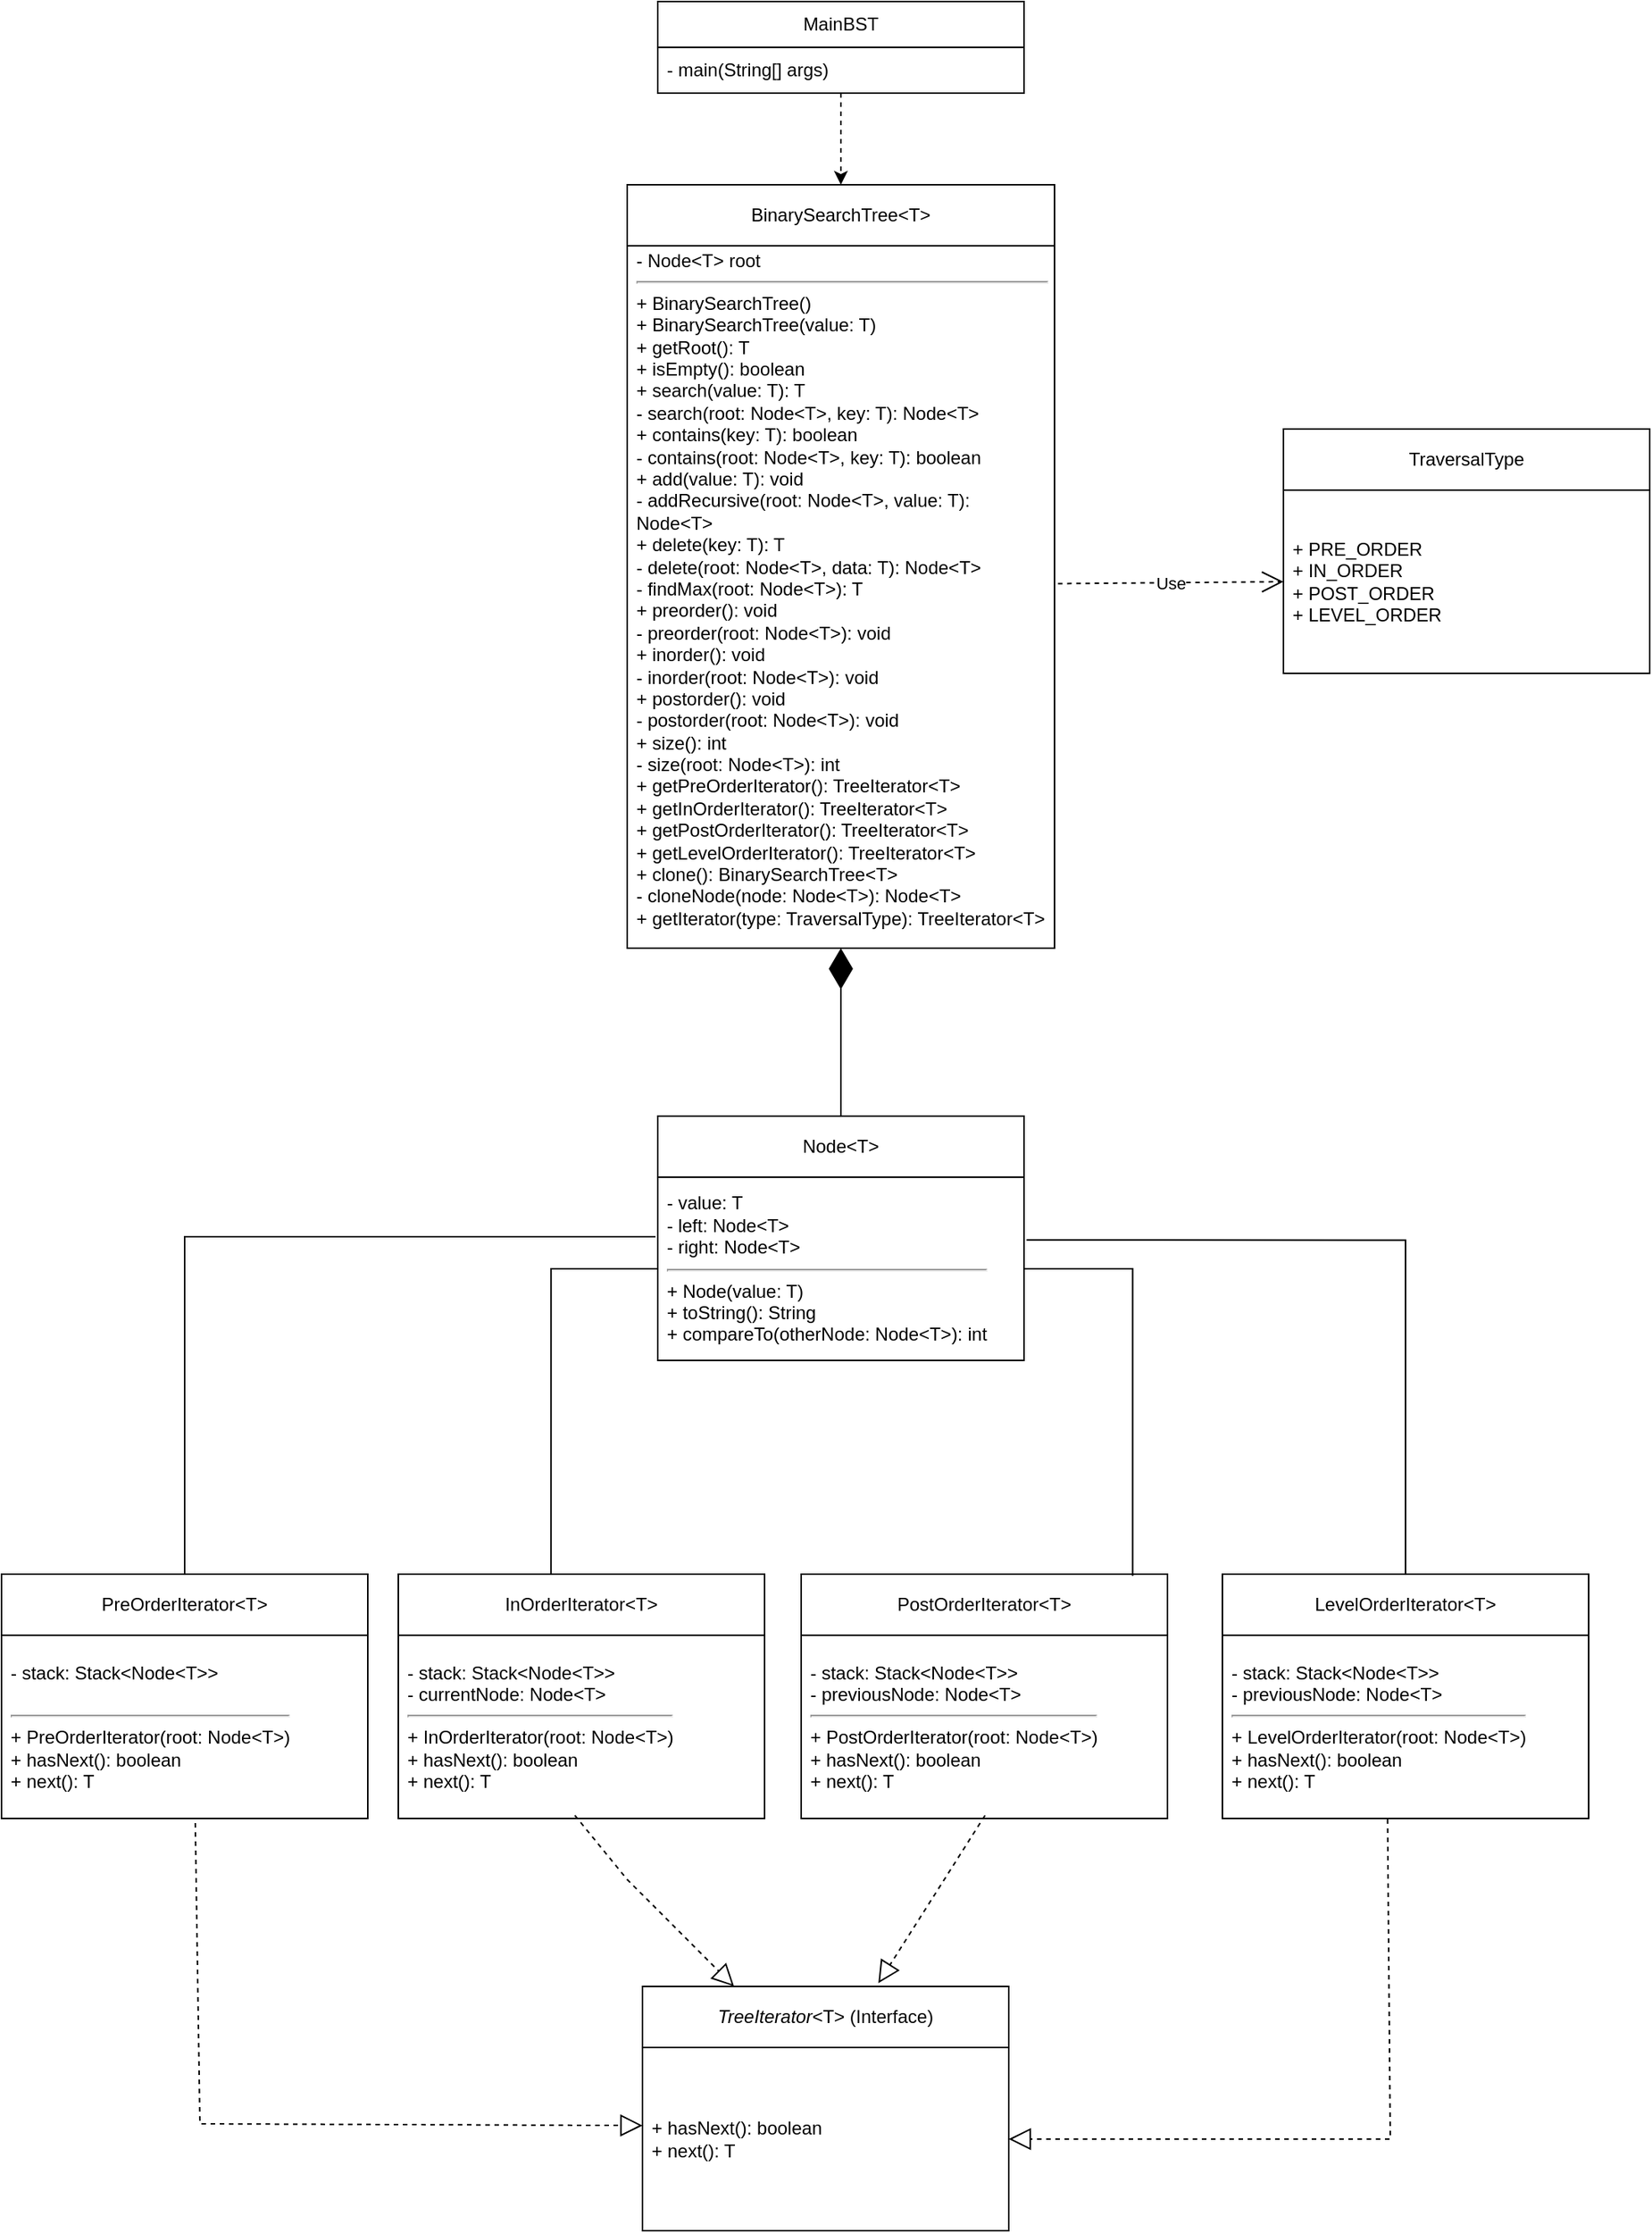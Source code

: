 <mxfile version="24.7.7">
  <diagram name="Página-1" id="W-9YjPu_S8qOvLhw0v7I">
    <mxGraphModel dx="1380" dy="2298" grid="1" gridSize="10" guides="1" tooltips="1" connect="1" arrows="1" fold="1" page="1" pageScale="1" pageWidth="827" pageHeight="1169" math="0" shadow="0">
      <root>
        <mxCell id="0" />
        <mxCell id="1" parent="0" />
        <mxCell id="rMHsGs16JSKvdg_uWnjd-14" value="" style="edgeStyle=orthogonalEdgeStyle;rounded=0;orthogonalLoop=1;jettySize=auto;html=1;dashed=1;" parent="1" source="rMHsGs16JSKvdg_uWnjd-2" target="rMHsGs16JSKvdg_uWnjd-12" edge="1">
          <mxGeometry relative="1" as="geometry" />
        </mxCell>
        <mxCell id="rMHsGs16JSKvdg_uWnjd-2" value="MainBST" style="swimlane;fontStyle=0;childLayout=stackLayout;horizontal=1;startSize=30;horizontalStack=0;resizeParent=1;resizeParentMax=0;resizeLast=0;collapsible=1;marginBottom=0;whiteSpace=wrap;html=1;" parent="1" vertex="1">
          <mxGeometry x="430" y="-230" width="240" height="60" as="geometry">
            <mxRectangle x="260" y="290" width="90" height="30" as="alternateBounds" />
          </mxGeometry>
        </mxCell>
        <mxCell id="rMHsGs16JSKvdg_uWnjd-3" value="- main(String[] args)" style="text;strokeColor=none;fillColor=none;align=left;verticalAlign=middle;spacingLeft=4;spacingRight=4;overflow=hidden;points=[[0,0.5],[1,0.5]];portConstraint=eastwest;rotatable=0;whiteSpace=wrap;html=1;" parent="rMHsGs16JSKvdg_uWnjd-2" vertex="1">
          <mxGeometry y="30" width="240" height="30" as="geometry" />
        </mxCell>
        <mxCell id="rMHsGs16JSKvdg_uWnjd-12" value="BinarySearchTree&amp;lt;T&amp;gt;" style="swimlane;fontStyle=0;childLayout=stackLayout;horizontal=1;startSize=40;horizontalStack=0;resizeParent=1;resizeParentMax=0;resizeLast=0;collapsible=1;marginBottom=0;whiteSpace=wrap;html=1;" parent="1" vertex="1">
          <mxGeometry x="410" y="-110" width="280" height="500" as="geometry" />
        </mxCell>
        <mxCell id="rMHsGs16JSKvdg_uWnjd-13" value="- Node&amp;lt;T&amp;gt; root&lt;div&gt;&lt;hr&gt;&lt;div&gt;&lt;div&gt;+ BinarySearchTree()&amp;nbsp; &amp;nbsp; &amp;nbsp; &amp;nbsp; &amp;nbsp; &amp;nbsp; &amp;nbsp; &amp;nbsp; &amp;nbsp; &amp;nbsp;&lt;/div&gt;&lt;div&gt;+ BinarySearchTree(value: T)&amp;nbsp; &amp;nbsp; &amp;nbsp; &amp;nbsp; &amp;nbsp; &amp;nbsp;&lt;/div&gt;&lt;div&gt;+ getRoot(): T&amp;nbsp; &amp;nbsp; &amp;nbsp; &amp;nbsp; &amp;nbsp; &amp;nbsp; &amp;nbsp; &amp;nbsp; &amp;nbsp; &amp;nbsp; &amp;nbsp; &amp;nbsp; &amp;nbsp;&lt;/div&gt;&lt;div&gt;+ isEmpty(): boolean&amp;nbsp; &amp;nbsp; &amp;nbsp; &amp;nbsp; &amp;nbsp; &amp;nbsp; &amp;nbsp; &amp;nbsp; &amp;nbsp; &amp;nbsp;&lt;/div&gt;&lt;div&gt;+ search(value: T): T&amp;nbsp; &amp;nbsp; &amp;nbsp; &amp;nbsp; &amp;nbsp; &amp;nbsp; &amp;nbsp; &amp;nbsp; &amp;nbsp;&amp;nbsp;&lt;/div&gt;&lt;div&gt;- search(root: Node&amp;lt;T&amp;gt;, key: T): Node&amp;lt;T&amp;gt;&lt;/div&gt;&lt;div&gt;+ contains(key: T): boolean&amp;nbsp; &amp;nbsp; &amp;nbsp; &amp;nbsp; &amp;nbsp; &amp;nbsp;&amp;nbsp;&lt;/div&gt;&lt;div&gt;- contains(root: Node&amp;lt;T&amp;gt;, key: T): boolean&lt;/div&gt;&lt;div&gt;+ add(value: T): void&amp;nbsp; &amp;nbsp; &amp;nbsp; &amp;nbsp; &amp;nbsp; &amp;nbsp; &amp;nbsp; &amp;nbsp; &amp;nbsp;&amp;nbsp;&lt;/div&gt;&lt;div&gt;- addRecursive(root: Node&amp;lt;T&amp;gt;, value: T): Node&amp;lt;T&amp;gt;&lt;/div&gt;&lt;div&gt;+ delete(key: T): T&amp;nbsp; &amp;nbsp; &amp;nbsp; &amp;nbsp; &amp;nbsp; &amp;nbsp; &amp;nbsp; &amp;nbsp; &amp;nbsp; &amp;nbsp;&amp;nbsp;&lt;/div&gt;&lt;div&gt;- delete(root: Node&amp;lt;T&amp;gt;, data: T): Node&amp;lt;T&amp;gt;&lt;/div&gt;&lt;div&gt;- findMax(root: Node&amp;lt;T&amp;gt;): T&amp;nbsp; &amp;nbsp; &amp;nbsp; &amp;nbsp; &amp;nbsp; &amp;nbsp;&amp;nbsp;&lt;/div&gt;&lt;div&gt;+ preorder(): void&amp;nbsp; &amp;nbsp; &amp;nbsp; &amp;nbsp; &amp;nbsp; &amp;nbsp; &amp;nbsp; &amp;nbsp; &amp;nbsp; &amp;nbsp; &amp;nbsp;&lt;/div&gt;&lt;div&gt;- preorder(root: Node&amp;lt;T&amp;gt;): void&amp;nbsp; &amp;nbsp; &amp;nbsp; &amp;nbsp;&amp;nbsp;&lt;/div&gt;&lt;div&gt;+ inorder(): void&amp;nbsp; &amp;nbsp; &amp;nbsp; &amp;nbsp; &amp;nbsp; &amp;nbsp; &amp;nbsp; &amp;nbsp; &amp;nbsp; &amp;nbsp; &amp;nbsp;&amp;nbsp;&lt;/div&gt;&lt;div&gt;- inorder(root: Node&amp;lt;T&amp;gt;): void&amp;nbsp; &amp;nbsp; &amp;nbsp; &amp;nbsp; &amp;nbsp;&lt;/div&gt;&lt;div&gt;+ postorder(): void&amp;nbsp; &amp;nbsp; &amp;nbsp; &amp;nbsp; &amp;nbsp; &amp;nbsp; &amp;nbsp; &amp;nbsp; &amp;nbsp; &amp;nbsp;&amp;nbsp;&lt;/div&gt;&lt;div&gt;- postorder(root: Node&amp;lt;T&amp;gt;): void&amp;nbsp; &amp;nbsp; &amp;nbsp; &amp;nbsp;&lt;/div&gt;&lt;div&gt;+ size(): int&amp;nbsp; &amp;nbsp; &amp;nbsp; &amp;nbsp; &amp;nbsp; &amp;nbsp; &amp;nbsp; &amp;nbsp; &amp;nbsp; &amp;nbsp; &amp;nbsp; &amp;nbsp; &amp;nbsp;&amp;nbsp;&lt;/div&gt;&lt;div&gt;- size(root: Node&amp;lt;T&amp;gt;): int&amp;nbsp; &amp;nbsp; &amp;nbsp; &amp;nbsp; &amp;nbsp; &amp;nbsp; &amp;nbsp;&lt;/div&gt;&lt;div&gt;+ getPreOrderIterator(): TreeIterator&amp;lt;T&amp;gt;&lt;/div&gt;&lt;div&gt;+ getInOrderIterator(): TreeIterator&amp;lt;T&amp;gt;&lt;/div&gt;&lt;div&gt;+ getPostOrderIterator(): TreeIterator&amp;lt;T&amp;gt;&lt;/div&gt;&lt;div&gt;+ getLevelOrderIterator(): TreeIterator&amp;lt;T&amp;gt;&lt;/div&gt;&lt;div&gt;+ clone(): BinarySearchTree&amp;lt;T&amp;gt;&amp;nbsp; &amp;nbsp; &amp;nbsp; &amp;nbsp; &amp;nbsp;&lt;/div&gt;&lt;div&gt;- cloneNode(node: Node&amp;lt;T&amp;gt;): Node&amp;lt;T&amp;gt;&amp;nbsp; &amp;nbsp;&amp;nbsp;&lt;/div&gt;&lt;div&gt;+ getIterator(type: TraversalType): TreeIterator&amp;lt;T&amp;gt;&lt;/div&gt;&lt;/div&gt;&lt;/div&gt;&lt;div&gt;&lt;br&gt;&lt;/div&gt;" style="text;strokeColor=none;fillColor=none;align=left;verticalAlign=middle;spacingLeft=4;spacingRight=4;overflow=hidden;points=[[0,0.5],[1,0.5]];portConstraint=eastwest;rotatable=0;whiteSpace=wrap;html=1;" parent="rMHsGs16JSKvdg_uWnjd-12" vertex="1">
          <mxGeometry y="40" width="280" height="460" as="geometry" />
        </mxCell>
        <mxCell id="rMHsGs16JSKvdg_uWnjd-23" value="Node&amp;lt;T&amp;gt;" style="swimlane;fontStyle=0;childLayout=stackLayout;horizontal=1;startSize=40;horizontalStack=0;resizeParent=1;resizeParentMax=0;resizeLast=0;collapsible=1;marginBottom=0;whiteSpace=wrap;html=1;" parent="1" vertex="1">
          <mxGeometry x="430" y="500" width="240" height="160" as="geometry" />
        </mxCell>
        <mxCell id="rMHsGs16JSKvdg_uWnjd-24" value="- value: T&amp;nbsp;&lt;div&gt;- left: Node&amp;lt;T&amp;gt;&amp;nbsp;&lt;/div&gt;&lt;div&gt;- right: Node&amp;lt;T&amp;gt;&amp;nbsp; &amp;nbsp; &amp;nbsp; &amp;nbsp; &amp;nbsp; &amp;nbsp; &amp;nbsp; &amp;nbsp; &amp;nbsp; &amp;nbsp; &amp;nbsp; &amp;nbsp; &amp;nbsp; &amp;nbsp; &amp;nbsp; &amp;nbsp; &amp;nbsp; &amp;nbsp;&amp;nbsp;&lt;/div&gt;&lt;hr&gt;&lt;div&gt;+ Node(value: T)&lt;/div&gt;&lt;div&gt;+ toString(): String&lt;/div&gt;&lt;div&gt;+ compareTo(otherNode: Node&amp;lt;T&amp;gt;): int&lt;/div&gt;" style="text;strokeColor=none;fillColor=none;align=left;verticalAlign=middle;spacingLeft=4;spacingRight=4;overflow=hidden;points=[[0,0.5],[1,0.5]];portConstraint=eastwest;rotatable=0;whiteSpace=wrap;html=1;" parent="rMHsGs16JSKvdg_uWnjd-23" vertex="1">
          <mxGeometry y="40" width="240" height="120" as="geometry" />
        </mxCell>
        <mxCell id="rMHsGs16JSKvdg_uWnjd-26" value="&lt;i&gt;TreeIterator&lt;/i&gt;&amp;lt;T&amp;gt; (Interface)" style="swimlane;fontStyle=0;childLayout=stackLayout;horizontal=1;startSize=40;horizontalStack=0;resizeParent=1;resizeParentMax=0;resizeLast=0;collapsible=1;marginBottom=0;whiteSpace=wrap;html=1;" parent="1" vertex="1">
          <mxGeometry x="420" y="1070" width="240" height="160" as="geometry" />
        </mxCell>
        <mxCell id="rMHsGs16JSKvdg_uWnjd-27" value="+ hasNext(): boolean&lt;div&gt;+ next(): T&lt;/div&gt;" style="text;strokeColor=none;fillColor=none;align=left;verticalAlign=middle;spacingLeft=4;spacingRight=4;overflow=hidden;points=[[0,0.5],[1,0.5]];portConstraint=eastwest;rotatable=0;whiteSpace=wrap;html=1;" parent="rMHsGs16JSKvdg_uWnjd-26" vertex="1">
          <mxGeometry y="40" width="240" height="120" as="geometry" />
        </mxCell>
        <mxCell id="rMHsGs16JSKvdg_uWnjd-29" value="PreOrderIterator&amp;lt;T&amp;gt;" style="swimlane;fontStyle=0;childLayout=stackLayout;horizontal=1;startSize=40;horizontalStack=0;resizeParent=1;resizeParentMax=0;resizeLast=0;collapsible=1;marginBottom=0;whiteSpace=wrap;html=1;" parent="1" vertex="1">
          <mxGeometry y="800" width="240" height="160" as="geometry" />
        </mxCell>
        <mxCell id="rMHsGs16JSKvdg_uWnjd-30" value="&lt;div&gt;- stack: Stack&amp;lt;Node&amp;lt;T&amp;gt;&amp;gt;&lt;/div&gt;&lt;div&gt;&lt;br&gt;&lt;/div&gt;&lt;hr&gt;+ PreOrderIterator(root: Node&amp;lt;T&amp;gt;)&lt;div&gt;+ hasNext(): boolean&lt;div&gt;+ next(): T&lt;/div&gt;&lt;/div&gt;" style="text;strokeColor=none;fillColor=none;align=left;verticalAlign=middle;spacingLeft=4;spacingRight=4;overflow=hidden;points=[[0,0.5],[1,0.5]];portConstraint=eastwest;rotatable=0;whiteSpace=wrap;html=1;" parent="rMHsGs16JSKvdg_uWnjd-29" vertex="1">
          <mxGeometry y="40" width="240" height="120" as="geometry" />
        </mxCell>
        <mxCell id="rMHsGs16JSKvdg_uWnjd-40" value="InOrderIterator&amp;lt;T&amp;gt;" style="swimlane;fontStyle=0;childLayout=stackLayout;horizontal=1;startSize=40;horizontalStack=0;resizeParent=1;resizeParentMax=0;resizeLast=0;collapsible=1;marginBottom=0;whiteSpace=wrap;html=1;" parent="1" vertex="1">
          <mxGeometry x="260" y="800" width="240" height="160" as="geometry" />
        </mxCell>
        <mxCell id="rMHsGs16JSKvdg_uWnjd-41" value="&lt;div&gt;- stack: Stack&amp;lt;Node&amp;lt;T&amp;gt;&amp;gt;&lt;/div&gt;&lt;div&gt;- currentNode: Node&amp;lt;T&amp;gt;&lt;/div&gt;&lt;hr&gt;+ InOrderIterator(root: Node&amp;lt;T&amp;gt;)&lt;div&gt;+ hasNext(): boolean&lt;div&gt;+ next(): T&lt;/div&gt;&lt;/div&gt;" style="text;strokeColor=none;fillColor=none;align=left;verticalAlign=middle;spacingLeft=4;spacingRight=4;overflow=hidden;points=[[0,0.5],[1,0.5]];portConstraint=eastwest;rotatable=0;whiteSpace=wrap;html=1;" parent="rMHsGs16JSKvdg_uWnjd-40" vertex="1">
          <mxGeometry y="40" width="240" height="120" as="geometry" />
        </mxCell>
        <mxCell id="rMHsGs16JSKvdg_uWnjd-46" value="PostOrderIterator&amp;lt;T&amp;gt;" style="swimlane;fontStyle=0;childLayout=stackLayout;horizontal=1;startSize=40;horizontalStack=0;resizeParent=1;resizeParentMax=0;resizeLast=0;collapsible=1;marginBottom=0;whiteSpace=wrap;html=1;" parent="1" vertex="1">
          <mxGeometry x="524" y="800" width="240" height="160" as="geometry" />
        </mxCell>
        <mxCell id="rMHsGs16JSKvdg_uWnjd-47" value="&lt;div&gt;- stack: Stack&amp;lt;Node&amp;lt;T&amp;gt;&amp;gt;&lt;/div&gt;&lt;div&gt;- previousNode: Node&amp;lt;T&amp;gt;&lt;/div&gt;&lt;hr&gt;+ PostOrderIterator(root: Node&amp;lt;T&amp;gt;)&lt;div&gt;+ hasNext(): boolean&lt;div&gt;+ next(): T&lt;/div&gt;&lt;/div&gt;" style="text;strokeColor=none;fillColor=none;align=left;verticalAlign=middle;spacingLeft=4;spacingRight=4;overflow=hidden;points=[[0,0.5],[1,0.5]];portConstraint=eastwest;rotatable=0;whiteSpace=wrap;html=1;" parent="rMHsGs16JSKvdg_uWnjd-46" vertex="1">
          <mxGeometry y="40" width="240" height="120" as="geometry" />
        </mxCell>
        <mxCell id="rMHsGs16JSKvdg_uWnjd-51" value="LevelOrderIterator&amp;lt;T&amp;gt;" style="swimlane;fontStyle=0;childLayout=stackLayout;horizontal=1;startSize=40;horizontalStack=0;resizeParent=1;resizeParentMax=0;resizeLast=0;collapsible=1;marginBottom=0;whiteSpace=wrap;html=1;" parent="1" vertex="1">
          <mxGeometry x="800" y="800" width="240" height="160" as="geometry" />
        </mxCell>
        <mxCell id="rMHsGs16JSKvdg_uWnjd-52" value="&lt;div&gt;- stack: Stack&amp;lt;Node&amp;lt;T&amp;gt;&amp;gt;&lt;/div&gt;&lt;div&gt;- previousNode: Node&amp;lt;T&amp;gt;&lt;/div&gt;&lt;hr&gt;+ LevelOrderIterator(root: Node&amp;lt;T&amp;gt;)&lt;div&gt;+ hasNext(): boolean&lt;div&gt;+ next(): T&lt;/div&gt;&lt;/div&gt;" style="text;strokeColor=none;fillColor=none;align=left;verticalAlign=middle;spacingLeft=4;spacingRight=4;overflow=hidden;points=[[0,0.5],[1,0.5]];portConstraint=eastwest;rotatable=0;whiteSpace=wrap;html=1;" parent="rMHsGs16JSKvdg_uWnjd-51" vertex="1">
          <mxGeometry y="40" width="240" height="120" as="geometry" />
        </mxCell>
        <mxCell id="rMHsGs16JSKvdg_uWnjd-57" value="TraversalType" style="swimlane;fontStyle=0;childLayout=stackLayout;horizontal=1;startSize=40;horizontalStack=0;resizeParent=1;resizeParentMax=0;resizeLast=0;collapsible=1;marginBottom=0;whiteSpace=wrap;html=1;" parent="1" vertex="1">
          <mxGeometry x="840" y="50" width="240" height="160" as="geometry" />
        </mxCell>
        <mxCell id="rMHsGs16JSKvdg_uWnjd-58" value="+ PRE_ORDER&lt;div&gt;+ IN_ORDER&lt;/div&gt;&lt;div&gt;+ POST_ORDER&lt;/div&gt;&lt;div&gt;+ LEVEL_ORDER&lt;/div&gt;" style="text;strokeColor=none;fillColor=none;align=left;verticalAlign=middle;spacingLeft=4;spacingRight=4;overflow=hidden;points=[[0,0.5],[1,0.5]];portConstraint=eastwest;rotatable=0;whiteSpace=wrap;html=1;" parent="rMHsGs16JSKvdg_uWnjd-57" vertex="1">
          <mxGeometry y="40" width="240" height="120" as="geometry" />
        </mxCell>
        <mxCell id="rMHsGs16JSKvdg_uWnjd-71" value="" style="endArrow=diamondThin;endFill=1;endSize=24;html=1;rounded=0;exitX=0.5;exitY=0;exitDx=0;exitDy=0;entryX=0.5;entryY=1;entryDx=0;entryDy=0;entryPerimeter=0;" parent="1" source="rMHsGs16JSKvdg_uWnjd-23" target="rMHsGs16JSKvdg_uWnjd-13" edge="1">
          <mxGeometry width="160" relative="1" as="geometry">
            <mxPoint x="500" y="500" as="sourcePoint" />
            <mxPoint x="550" y="400" as="targetPoint" />
            <Array as="points">
              <mxPoint x="550" y="410" />
            </Array>
          </mxGeometry>
        </mxCell>
        <mxCell id="rMHsGs16JSKvdg_uWnjd-72" value="" style="endArrow=block;dashed=1;endFill=0;endSize=12;html=1;rounded=0;exitX=0.529;exitY=1.025;exitDx=0;exitDy=0;exitPerimeter=0;entryX=0;entryY=0.426;entryDx=0;entryDy=0;entryPerimeter=0;" parent="1" source="rMHsGs16JSKvdg_uWnjd-30" target="rMHsGs16JSKvdg_uWnjd-27" edge="1">
          <mxGeometry width="160" relative="1" as="geometry">
            <mxPoint x="150" y="620" as="sourcePoint" />
            <mxPoint x="310" y="620" as="targetPoint" />
            <Array as="points">
              <mxPoint x="130" y="1160" />
            </Array>
          </mxGeometry>
        </mxCell>
        <mxCell id="rMHsGs16JSKvdg_uWnjd-77" value="" style="endArrow=block;dashed=1;endFill=0;endSize=12;html=1;rounded=0;entryX=0.25;entryY=0;entryDx=0;entryDy=0;exitX=0.482;exitY=0.983;exitDx=0;exitDy=0;exitPerimeter=0;" parent="1" source="rMHsGs16JSKvdg_uWnjd-41" target="rMHsGs16JSKvdg_uWnjd-26" edge="1">
          <mxGeometry width="160" relative="1" as="geometry">
            <mxPoint x="320" y="1010" as="sourcePoint" />
            <mxPoint x="480" y="1010" as="targetPoint" />
            <Array as="points">
              <mxPoint x="410" y="1000" />
            </Array>
          </mxGeometry>
        </mxCell>
        <mxCell id="rMHsGs16JSKvdg_uWnjd-78" value="" style="endArrow=block;dashed=1;endFill=0;endSize=12;html=1;rounded=0;exitX=0.502;exitY=0.983;exitDx=0;exitDy=0;exitPerimeter=0;entryX=0.644;entryY=-0.013;entryDx=0;entryDy=0;entryPerimeter=0;" parent="1" source="rMHsGs16JSKvdg_uWnjd-47" target="rMHsGs16JSKvdg_uWnjd-26" edge="1">
          <mxGeometry width="160" relative="1" as="geometry">
            <mxPoint x="490" y="1010" as="sourcePoint" />
            <mxPoint x="650" y="1010" as="targetPoint" />
          </mxGeometry>
        </mxCell>
        <mxCell id="rMHsGs16JSKvdg_uWnjd-79" value="" style="endArrow=block;dashed=1;endFill=0;endSize=12;html=1;rounded=0;exitX=0.451;exitY=1.004;exitDx=0;exitDy=0;exitPerimeter=0;entryX=1;entryY=0.5;entryDx=0;entryDy=0;" parent="1" source="rMHsGs16JSKvdg_uWnjd-52" target="rMHsGs16JSKvdg_uWnjd-27" edge="1">
          <mxGeometry width="160" relative="1" as="geometry">
            <mxPoint x="830" y="1040" as="sourcePoint" />
            <mxPoint x="990" y="1040" as="targetPoint" />
            <Array as="points">
              <mxPoint x="910" y="1170" />
            </Array>
          </mxGeometry>
        </mxCell>
        <mxCell id="rMHsGs16JSKvdg_uWnjd-84" value="" style="endArrow=none;html=1;edgeStyle=orthogonalEdgeStyle;rounded=0;exitX=0.5;exitY=0;exitDx=0;exitDy=0;entryX=-0.006;entryY=0.325;entryDx=0;entryDy=0;entryPerimeter=0;" parent="1" source="rMHsGs16JSKvdg_uWnjd-29" target="rMHsGs16JSKvdg_uWnjd-24" edge="1">
          <mxGeometry relative="1" as="geometry">
            <mxPoint x="160" y="620" as="sourcePoint" />
            <mxPoint x="320" y="620" as="targetPoint" />
          </mxGeometry>
        </mxCell>
        <mxCell id="rMHsGs16JSKvdg_uWnjd-87" value="" style="endArrow=none;html=1;edgeStyle=orthogonalEdgeStyle;rounded=0;exitX=0.417;exitY=0;exitDx=0;exitDy=0;entryX=0;entryY=0.5;entryDx=0;entryDy=0;exitPerimeter=0;" parent="1" source="rMHsGs16JSKvdg_uWnjd-40" target="rMHsGs16JSKvdg_uWnjd-24" edge="1">
          <mxGeometry relative="1" as="geometry">
            <mxPoint x="130" y="810" as="sourcePoint" />
            <mxPoint x="439" y="589" as="targetPoint" />
          </mxGeometry>
        </mxCell>
        <mxCell id="rMHsGs16JSKvdg_uWnjd-90" value="" style="endArrow=none;html=1;edgeStyle=orthogonalEdgeStyle;rounded=0;exitX=0.905;exitY=0.007;exitDx=0;exitDy=0;exitPerimeter=0;entryX=1;entryY=0.5;entryDx=0;entryDy=0;" parent="1" source="rMHsGs16JSKvdg_uWnjd-46" target="rMHsGs16JSKvdg_uWnjd-24" edge="1">
          <mxGeometry relative="1" as="geometry">
            <mxPoint x="500" y="870" as="sourcePoint" />
            <mxPoint x="644" y="661" as="targetPoint" />
          </mxGeometry>
        </mxCell>
        <mxCell id="rMHsGs16JSKvdg_uWnjd-91" value="" style="endArrow=none;html=1;edgeStyle=orthogonalEdgeStyle;rounded=0;exitX=0.5;exitY=0;exitDx=0;exitDy=0;entryX=1.007;entryY=0.343;entryDx=0;entryDy=0;entryPerimeter=0;" parent="1" source="rMHsGs16JSKvdg_uWnjd-51" target="rMHsGs16JSKvdg_uWnjd-24" edge="1">
          <mxGeometry relative="1" as="geometry">
            <mxPoint x="880" y="757" as="sourcePoint" />
            <mxPoint x="913" y="560" as="targetPoint" />
          </mxGeometry>
        </mxCell>
        <mxCell id="6_aOCNMCHLWaYDKdz8V5-1" value="Use" style="endArrow=open;endSize=12;dashed=1;html=1;rounded=0;exitX=1.008;exitY=0.481;exitDx=0;exitDy=0;exitPerimeter=0;entryX=0;entryY=0.5;entryDx=0;entryDy=0;" edge="1" parent="1" source="rMHsGs16JSKvdg_uWnjd-13" target="rMHsGs16JSKvdg_uWnjd-58">
          <mxGeometry width="160" relative="1" as="geometry">
            <mxPoint x="670" y="100" as="sourcePoint" />
            <mxPoint x="830" y="100" as="targetPoint" />
          </mxGeometry>
        </mxCell>
      </root>
    </mxGraphModel>
  </diagram>
</mxfile>
